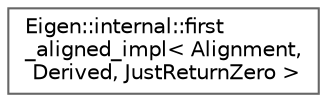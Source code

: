 digraph "Graphical Class Hierarchy"
{
 // LATEX_PDF_SIZE
  bgcolor="transparent";
  edge [fontname=Helvetica,fontsize=10,labelfontname=Helvetica,labelfontsize=10];
  node [fontname=Helvetica,fontsize=10,shape=box,height=0.2,width=0.4];
  rankdir="LR";
  Node0 [id="Node000000",label="Eigen::internal::first\l_aligned_impl\< Alignment,\l Derived, JustReturnZero \>",height=0.2,width=0.4,color="grey40", fillcolor="white", style="filled",URL="$structEigen_1_1internal_1_1first__aligned__impl.html",tooltip=" "];
}
